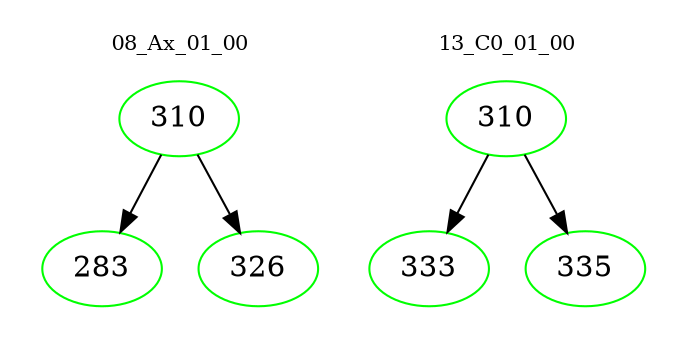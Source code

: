 digraph{
subgraph cluster_0 {
color = white
label = "08_Ax_01_00";
fontsize=10;
T0_310 [label="310", color="green"]
T0_310 -> T0_283 [color="black"]
T0_283 [label="283", color="green"]
T0_310 -> T0_326 [color="black"]
T0_326 [label="326", color="green"]
}
subgraph cluster_1 {
color = white
label = "13_C0_01_00";
fontsize=10;
T1_310 [label="310", color="green"]
T1_310 -> T1_333 [color="black"]
T1_333 [label="333", color="green"]
T1_310 -> T1_335 [color="black"]
T1_335 [label="335", color="green"]
}
}
